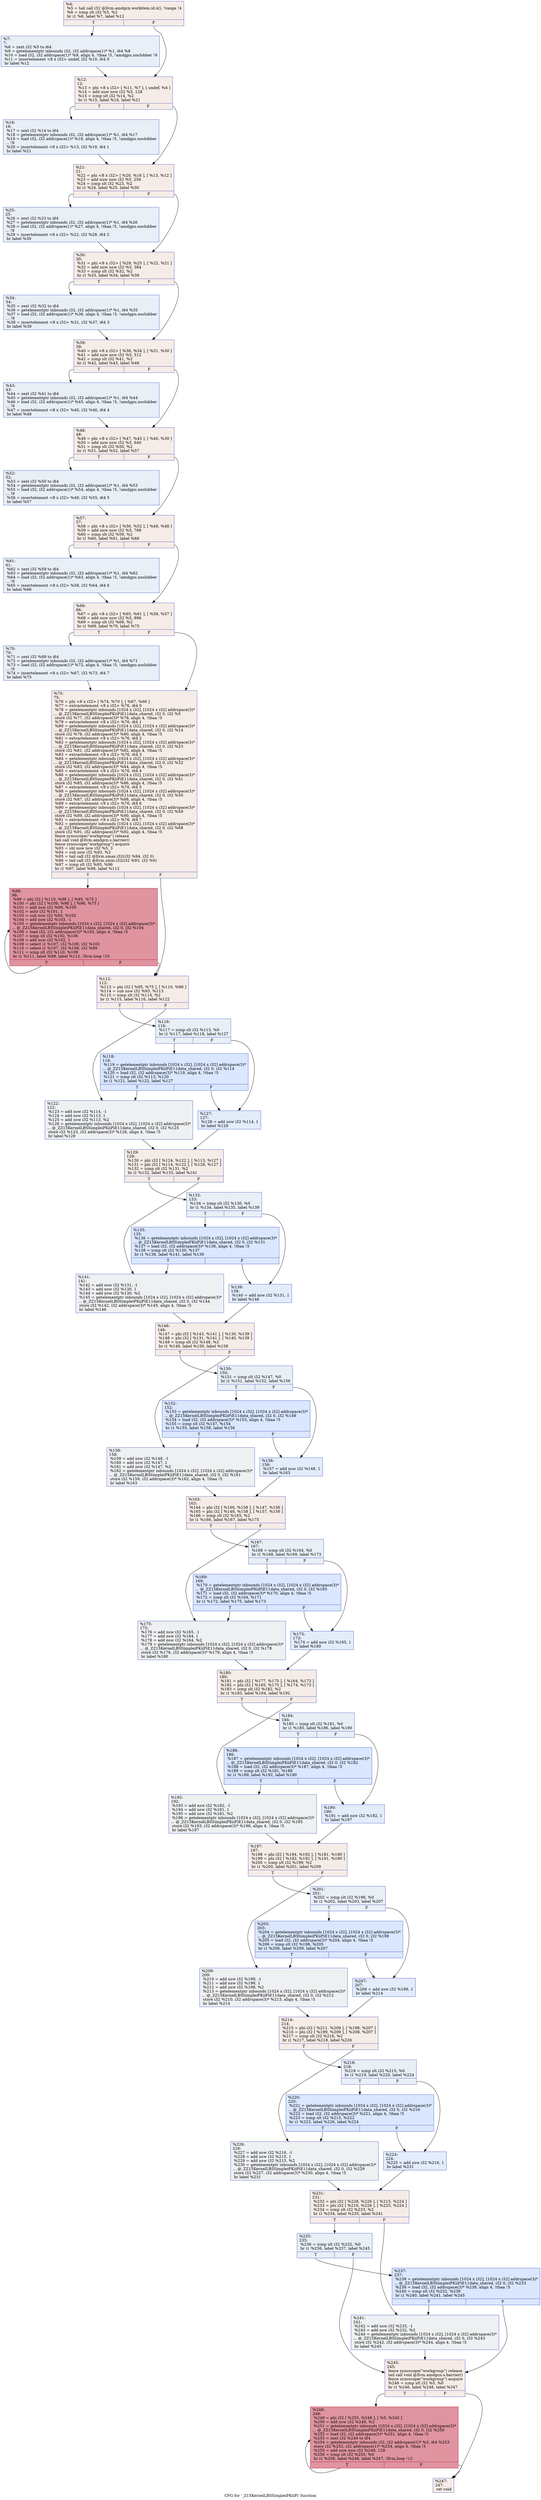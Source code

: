 digraph "CFG for '_Z15KernelLBSSimpleiPKiiPi' function" {
	label="CFG for '_Z15KernelLBSSimpleiPKiiPi' function";

	Node0x52fbf60 [shape=record,color="#3d50c3ff", style=filled, fillcolor="#ead5c970",label="{%4:\l  %5 = tail call i32 @llvm.amdgcn.workitem.id.x(), !range !4\l  %6 = icmp slt i32 %5, %2\l  br i1 %6, label %7, label %12\l|{<s0>T|<s1>F}}"];
	Node0x52fbf60:s0 -> Node0x52fcda0;
	Node0x52fbf60:s1 -> Node0x52fce30;
	Node0x52fcda0 [shape=record,color="#3d50c3ff", style=filled, fillcolor="#cedaeb70",label="{%7:\l7:                                                \l  %8 = zext i32 %5 to i64\l  %9 = getelementptr inbounds i32, i32 addrspace(1)* %1, i64 %8\l  %10 = load i32, i32 addrspace(1)* %9, align 4, !tbaa !5, !amdgpu.noclobber !9\l  %11 = insertelement \<8 x i32\> undef, i32 %10, i64 0\l  br label %12\l}"];
	Node0x52fcda0 -> Node0x52fce30;
	Node0x52fce30 [shape=record,color="#3d50c3ff", style=filled, fillcolor="#ead5c970",label="{%12:\l12:                                               \l  %13 = phi \<8 x i32\> [ %11, %7 ], [ undef, %4 ]\l  %14 = add nuw nsw i32 %5, 128\l  %15 = icmp slt i32 %14, %2\l  br i1 %15, label %16, label %21\l|{<s0>T|<s1>F}}"];
	Node0x52fce30:s0 -> Node0x52fe330;
	Node0x52fce30:s1 -> Node0x52fe380;
	Node0x52fe330 [shape=record,color="#3d50c3ff", style=filled, fillcolor="#cedaeb70",label="{%16:\l16:                                               \l  %17 = zext i32 %14 to i64\l  %18 = getelementptr inbounds i32, i32 addrspace(1)* %1, i64 %17\l  %19 = load i32, i32 addrspace(1)* %18, align 4, !tbaa !5, !amdgpu.noclobber\l... !9\l  %20 = insertelement \<8 x i32\> %13, i32 %19, i64 1\l  br label %21\l}"];
	Node0x52fe330 -> Node0x52fe380;
	Node0x52fe380 [shape=record,color="#3d50c3ff", style=filled, fillcolor="#ead5c970",label="{%21:\l21:                                               \l  %22 = phi \<8 x i32\> [ %20, %16 ], [ %13, %12 ]\l  %23 = add nuw nsw i32 %5, 256\l  %24 = icmp slt i32 %23, %2\l  br i1 %24, label %25, label %30\l|{<s0>T|<s1>F}}"];
	Node0x52fe380:s0 -> Node0x52ff650;
	Node0x52fe380:s1 -> Node0x52ff6a0;
	Node0x52ff650 [shape=record,color="#3d50c3ff", style=filled, fillcolor="#cedaeb70",label="{%25:\l25:                                               \l  %26 = zext i32 %23 to i64\l  %27 = getelementptr inbounds i32, i32 addrspace(1)* %1, i64 %26\l  %28 = load i32, i32 addrspace(1)* %27, align 4, !tbaa !5, !amdgpu.noclobber\l... !9\l  %29 = insertelement \<8 x i32\> %22, i32 %28, i64 2\l  br label %30\l}"];
	Node0x52ff650 -> Node0x52ff6a0;
	Node0x52ff6a0 [shape=record,color="#3d50c3ff", style=filled, fillcolor="#ead5c970",label="{%30:\l30:                                               \l  %31 = phi \<8 x i32\> [ %29, %25 ], [ %22, %21 ]\l  %32 = add nuw nsw i32 %5, 384\l  %33 = icmp slt i32 %32, %2\l  br i1 %33, label %34, label %39\l|{<s0>T|<s1>F}}"];
	Node0x52ff6a0:s0 -> Node0x52fe550;
	Node0x52ff6a0:s1 -> Node0x52ffe30;
	Node0x52fe550 [shape=record,color="#3d50c3ff", style=filled, fillcolor="#cedaeb70",label="{%34:\l34:                                               \l  %35 = zext i32 %32 to i64\l  %36 = getelementptr inbounds i32, i32 addrspace(1)* %1, i64 %35\l  %37 = load i32, i32 addrspace(1)* %36, align 4, !tbaa !5, !amdgpu.noclobber\l... !9\l  %38 = insertelement \<8 x i32\> %31, i32 %37, i64 3\l  br label %39\l}"];
	Node0x52fe550 -> Node0x52ffe30;
	Node0x52ffe30 [shape=record,color="#3d50c3ff", style=filled, fillcolor="#ead5c970",label="{%39:\l39:                                               \l  %40 = phi \<8 x i32\> [ %38, %34 ], [ %31, %30 ]\l  %41 = add nuw nsw i32 %5, 512\l  %42 = icmp slt i32 %41, %2\l  br i1 %42, label %43, label %48\l|{<s0>T|<s1>F}}"];
	Node0x52ffe30:s0 -> Node0x5300410;
	Node0x52ffe30:s1 -> Node0x5300460;
	Node0x5300410 [shape=record,color="#3d50c3ff", style=filled, fillcolor="#cedaeb70",label="{%43:\l43:                                               \l  %44 = zext i32 %41 to i64\l  %45 = getelementptr inbounds i32, i32 addrspace(1)* %1, i64 %44\l  %46 = load i32, i32 addrspace(1)* %45, align 4, !tbaa !5, !amdgpu.noclobber\l... !9\l  %47 = insertelement \<8 x i32\> %40, i32 %46, i64 4\l  br label %48\l}"];
	Node0x5300410 -> Node0x5300460;
	Node0x5300460 [shape=record,color="#3d50c3ff", style=filled, fillcolor="#ead5c970",label="{%48:\l48:                                               \l  %49 = phi \<8 x i32\> [ %47, %43 ], [ %40, %39 ]\l  %50 = add nuw nsw i32 %5, 640\l  %51 = icmp slt i32 %50, %2\l  br i1 %51, label %52, label %57\l|{<s0>T|<s1>F}}"];
	Node0x5300460:s0 -> Node0x5300a70;
	Node0x5300460:s1 -> Node0x5300ac0;
	Node0x5300a70 [shape=record,color="#3d50c3ff", style=filled, fillcolor="#cedaeb70",label="{%52:\l52:                                               \l  %53 = zext i32 %50 to i64\l  %54 = getelementptr inbounds i32, i32 addrspace(1)* %1, i64 %53\l  %55 = load i32, i32 addrspace(1)* %54, align 4, !tbaa !5, !amdgpu.noclobber\l... !9\l  %56 = insertelement \<8 x i32\> %49, i32 %55, i64 5\l  br label %57\l}"];
	Node0x5300a70 -> Node0x5300ac0;
	Node0x5300ac0 [shape=record,color="#3d50c3ff", style=filled, fillcolor="#ead5c970",label="{%57:\l57:                                               \l  %58 = phi \<8 x i32\> [ %56, %52 ], [ %49, %48 ]\l  %59 = add nuw nsw i32 %5, 768\l  %60 = icmp slt i32 %59, %2\l  br i1 %60, label %61, label %66\l|{<s0>T|<s1>F}}"];
	Node0x5300ac0:s0 -> Node0x53010d0;
	Node0x5300ac0:s1 -> Node0x5301120;
	Node0x53010d0 [shape=record,color="#3d50c3ff", style=filled, fillcolor="#cedaeb70",label="{%61:\l61:                                               \l  %62 = zext i32 %59 to i64\l  %63 = getelementptr inbounds i32, i32 addrspace(1)* %1, i64 %62\l  %64 = load i32, i32 addrspace(1)* %63, align 4, !tbaa !5, !amdgpu.noclobber\l... !9\l  %65 = insertelement \<8 x i32\> %58, i32 %64, i64 6\l  br label %66\l}"];
	Node0x53010d0 -> Node0x5301120;
	Node0x5301120 [shape=record,color="#3d50c3ff", style=filled, fillcolor="#ead5c970",label="{%66:\l66:                                               \l  %67 = phi \<8 x i32\> [ %65, %61 ], [ %58, %57 ]\l  %68 = add nuw nsw i32 %5, 896\l  %69 = icmp slt i32 %68, %2\l  br i1 %69, label %70, label %75\l|{<s0>T|<s1>F}}"];
	Node0x5301120:s0 -> Node0x5301940;
	Node0x5301120:s1 -> Node0x5301990;
	Node0x5301940 [shape=record,color="#3d50c3ff", style=filled, fillcolor="#cedaeb70",label="{%70:\l70:                                               \l  %71 = zext i32 %68 to i64\l  %72 = getelementptr inbounds i32, i32 addrspace(1)* %1, i64 %71\l  %73 = load i32, i32 addrspace(1)* %72, align 4, !tbaa !5, !amdgpu.noclobber\l... !9\l  %74 = insertelement \<8 x i32\> %67, i32 %73, i64 7\l  br label %75\l}"];
	Node0x5301940 -> Node0x5301990;
	Node0x5301990 [shape=record,color="#3d50c3ff", style=filled, fillcolor="#ead5c970",label="{%75:\l75:                                               \l  %76 = phi \<8 x i32\> [ %74, %70 ], [ %67, %66 ]\l  %77 = extractelement \<8 x i32\> %76, i64 0\l  %78 = getelementptr inbounds [1024 x i32], [1024 x i32] addrspace(3)*\l... @_ZZ15KernelLBSSimpleiPKiiPiE11data_shared, i32 0, i32 %5\l  store i32 %77, i32 addrspace(3)* %78, align 4, !tbaa !5\l  %79 = extractelement \<8 x i32\> %76, i64 1\l  %80 = getelementptr inbounds [1024 x i32], [1024 x i32] addrspace(3)*\l... @_ZZ15KernelLBSSimpleiPKiiPiE11data_shared, i32 0, i32 %14\l  store i32 %79, i32 addrspace(3)* %80, align 4, !tbaa !5\l  %81 = extractelement \<8 x i32\> %76, i64 2\l  %82 = getelementptr inbounds [1024 x i32], [1024 x i32] addrspace(3)*\l... @_ZZ15KernelLBSSimpleiPKiiPiE11data_shared, i32 0, i32 %23\l  store i32 %81, i32 addrspace(3)* %82, align 4, !tbaa !5\l  %83 = extractelement \<8 x i32\> %76, i64 3\l  %84 = getelementptr inbounds [1024 x i32], [1024 x i32] addrspace(3)*\l... @_ZZ15KernelLBSSimpleiPKiiPiE11data_shared, i32 0, i32 %32\l  store i32 %83, i32 addrspace(3)* %84, align 4, !tbaa !5\l  %85 = extractelement \<8 x i32\> %76, i64 4\l  %86 = getelementptr inbounds [1024 x i32], [1024 x i32] addrspace(3)*\l... @_ZZ15KernelLBSSimpleiPKiiPiE11data_shared, i32 0, i32 %41\l  store i32 %85, i32 addrspace(3)* %86, align 4, !tbaa !5\l  %87 = extractelement \<8 x i32\> %76, i64 5\l  %88 = getelementptr inbounds [1024 x i32], [1024 x i32] addrspace(3)*\l... @_ZZ15KernelLBSSimpleiPKiiPiE11data_shared, i32 0, i32 %50\l  store i32 %87, i32 addrspace(3)* %88, align 4, !tbaa !5\l  %89 = extractelement \<8 x i32\> %76, i64 6\l  %90 = getelementptr inbounds [1024 x i32], [1024 x i32] addrspace(3)*\l... @_ZZ15KernelLBSSimpleiPKiiPiE11data_shared, i32 0, i32 %59\l  store i32 %89, i32 addrspace(3)* %90, align 4, !tbaa !5\l  %91 = extractelement \<8 x i32\> %76, i64 7\l  %92 = getelementptr inbounds [1024 x i32], [1024 x i32] addrspace(3)*\l... @_ZZ15KernelLBSSimpleiPKiiPiE11data_shared, i32 0, i32 %68\l  store i32 %91, i32 addrspace(3)* %92, align 4, !tbaa !5\l  fence syncscope(\"workgroup\") release\l  tail call void @llvm.amdgcn.s.barrier()\l  fence syncscope(\"workgroup\") acquire\l  %93 = shl nuw nsw i32 %5, 3\l  %94 = sub nsw i32 %93, %2\l  %95 = tail call i32 @llvm.smax.i32(i32 %94, i32 0)\l  %96 = tail call i32 @llvm.smin.i32(i32 %93, i32 %0)\l  %97 = icmp slt i32 %95, %96\l  br i1 %97, label %98, label %112\l|{<s0>T|<s1>F}}"];
	Node0x5301990:s0 -> Node0x5303660;
	Node0x5301990:s1 -> Node0x53036f0;
	Node0x5303660 [shape=record,color="#b70d28ff", style=filled, fillcolor="#b70d2870",label="{%98:\l98:                                               \l  %99 = phi i32 [ %110, %98 ], [ %95, %75 ]\l  %100 = phi i32 [ %109, %98 ], [ %96, %75 ]\l  %101 = add nsw i32 %99, %100\l  %102 = ashr i32 %101, 1\l  %103 = sub nsw i32 %93, %102\l  %104 = add nsw i32 %103, -1\l  %105 = getelementptr inbounds [1024 x i32], [1024 x i32] addrspace(3)*\l... @_ZZ15KernelLBSSimpleiPKiiPiE11data_shared, i32 0, i32 %104\l  %106 = load i32, i32 addrspace(3)* %105, align 4, !tbaa !5\l  %107 = icmp slt i32 %102, %106\l  %108 = add nsw i32 %102, 1\l  %109 = select i1 %107, i32 %100, i32 %102\l  %110 = select i1 %107, i32 %108, i32 %99\l  %111 = icmp slt i32 %110, %109\l  br i1 %111, label %98, label %112, !llvm.loop !10\l|{<s0>T|<s1>F}}"];
	Node0x5303660:s0 -> Node0x5303660;
	Node0x5303660:s1 -> Node0x53036f0;
	Node0x53036f0 [shape=record,color="#3d50c3ff", style=filled, fillcolor="#ead5c970",label="{%112:\l112:                                              \l  %113 = phi i32 [ %95, %75 ], [ %110, %98 ]\l  %114 = sub nsw i32 %93, %113\l  %115 = icmp slt i32 %114, %2\l  br i1 %115, label %116, label %122\l|{<s0>T|<s1>F}}"];
	Node0x53036f0:s0 -> Node0x53044d0;
	Node0x53036f0:s1 -> Node0x5304520;
	Node0x53044d0 [shape=record,color="#3d50c3ff", style=filled, fillcolor="#cedaeb70",label="{%116:\l116:                                              \l  %117 = icmp slt i32 %113, %0\l  br i1 %117, label %118, label %127\l|{<s0>T|<s1>F}}"];
	Node0x53044d0:s0 -> Node0x53046f0;
	Node0x53044d0:s1 -> Node0x5304740;
	Node0x53046f0 [shape=record,color="#3d50c3ff", style=filled, fillcolor="#abc8fd70",label="{%118:\l118:                                              \l  %119 = getelementptr inbounds [1024 x i32], [1024 x i32] addrspace(3)*\l... @_ZZ15KernelLBSSimpleiPKiiPiE11data_shared, i32 0, i32 %114\l  %120 = load i32, i32 addrspace(3)* %119, align 4, !tbaa !5\l  %121 = icmp slt i32 %113, %120\l  br i1 %121, label %122, label %127\l|{<s0>T|<s1>F}}"];
	Node0x53046f0:s0 -> Node0x5304520;
	Node0x53046f0:s1 -> Node0x5304740;
	Node0x5304520 [shape=record,color="#3d50c3ff", style=filled, fillcolor="#d9dce170",label="{%122:\l122:                                              \l  %123 = add nsw i32 %114, -1\l  %124 = add nsw i32 %113, 1\l  %125 = add nsw i32 %113, %2\l  %126 = getelementptr inbounds [1024 x i32], [1024 x i32] addrspace(3)*\l... @_ZZ15KernelLBSSimpleiPKiiPiE11data_shared, i32 0, i32 %125\l  store i32 %123, i32 addrspace(3)* %126, align 4, !tbaa !5\l  br label %129\l}"];
	Node0x5304520 -> Node0x5304880;
	Node0x5304740 [shape=record,color="#3d50c3ff", style=filled, fillcolor="#bfd3f670",label="{%127:\l127:                                              \l  %128 = add nsw i32 %114, 1\l  br label %129\l}"];
	Node0x5304740 -> Node0x5304880;
	Node0x5304880 [shape=record,color="#3d50c3ff", style=filled, fillcolor="#ead5c970",label="{%129:\l129:                                              \l  %130 = phi i32 [ %124, %122 ], [ %113, %127 ]\l  %131 = phi i32 [ %114, %122 ], [ %128, %127 ]\l  %132 = icmp slt i32 %131, %2\l  br i1 %132, label %133, label %141\l|{<s0>T|<s1>F}}"];
	Node0x5304880:s0 -> Node0x5301640;
	Node0x5304880:s1 -> Node0x5301690;
	Node0x5301640 [shape=record,color="#3d50c3ff", style=filled, fillcolor="#cedaeb70",label="{%133:\l133:                                              \l  %134 = icmp slt i32 %130, %0\l  br i1 %134, label %135, label %139\l|{<s0>T|<s1>F}}"];
	Node0x5301640:s0 -> Node0x5301790;
	Node0x5301640:s1 -> Node0x53057e0;
	Node0x5301790 [shape=record,color="#3d50c3ff", style=filled, fillcolor="#abc8fd70",label="{%135:\l135:                                              \l  %136 = getelementptr inbounds [1024 x i32], [1024 x i32] addrspace(3)*\l... @_ZZ15KernelLBSSimpleiPKiiPiE11data_shared, i32 0, i32 %131\l  %137 = load i32, i32 addrspace(3)* %136, align 4, !tbaa !5\l  %138 = icmp slt i32 %130, %137\l  br i1 %138, label %141, label %139\l|{<s0>T|<s1>F}}"];
	Node0x5301790:s0 -> Node0x5301690;
	Node0x5301790:s1 -> Node0x53057e0;
	Node0x53057e0 [shape=record,color="#3d50c3ff", style=filled, fillcolor="#bfd3f670",label="{%139:\l139:                                              \l  %140 = add nsw i32 %131, 1\l  br label %146\l}"];
	Node0x53057e0 -> Node0x53058e0;
	Node0x5301690 [shape=record,color="#3d50c3ff", style=filled, fillcolor="#d9dce170",label="{%141:\l141:                                              \l  %142 = add nsw i32 %131, -1\l  %143 = add nsw i32 %130, 1\l  %144 = add nsw i32 %130, %2\l  %145 = getelementptr inbounds [1024 x i32], [1024 x i32] addrspace(3)*\l... @_ZZ15KernelLBSSimpleiPKiiPiE11data_shared, i32 0, i32 %144\l  store i32 %142, i32 addrspace(3)* %145, align 4, !tbaa !5\l  br label %146\l}"];
	Node0x5301690 -> Node0x53058e0;
	Node0x53058e0 [shape=record,color="#3d50c3ff", style=filled, fillcolor="#ead5c970",label="{%146:\l146:                                              \l  %147 = phi i32 [ %143, %141 ], [ %130, %139 ]\l  %148 = phi i32 [ %131, %141 ], [ %140, %139 ]\l  %149 = icmp slt i32 %148, %2\l  br i1 %149, label %150, label %158\l|{<s0>T|<s1>F}}"];
	Node0x53058e0:s0 -> Node0x5306200;
	Node0x53058e0:s1 -> Node0x5306250;
	Node0x5306200 [shape=record,color="#3d50c3ff", style=filled, fillcolor="#cedaeb70",label="{%150:\l150:                                              \l  %151 = icmp slt i32 %147, %0\l  br i1 %151, label %152, label %156\l|{<s0>T|<s1>F}}"];
	Node0x5306200:s0 -> Node0x53063e0;
	Node0x5306200:s1 -> Node0x5306430;
	Node0x53063e0 [shape=record,color="#3d50c3ff", style=filled, fillcolor="#abc8fd70",label="{%152:\l152:                                              \l  %153 = getelementptr inbounds [1024 x i32], [1024 x i32] addrspace(3)*\l... @_ZZ15KernelLBSSimpleiPKiiPiE11data_shared, i32 0, i32 %148\l  %154 = load i32, i32 addrspace(3)* %153, align 4, !tbaa !5\l  %155 = icmp slt i32 %147, %154\l  br i1 %155, label %158, label %156\l|{<s0>T|<s1>F}}"];
	Node0x53063e0:s0 -> Node0x5306250;
	Node0x53063e0:s1 -> Node0x5306430;
	Node0x5306430 [shape=record,color="#3d50c3ff", style=filled, fillcolor="#bfd3f670",label="{%156:\l156:                                              \l  %157 = add nsw i32 %148, 1\l  br label %163\l}"];
	Node0x5306430 -> Node0x5306530;
	Node0x5306250 [shape=record,color="#3d50c3ff", style=filled, fillcolor="#d9dce170",label="{%158:\l158:                                              \l  %159 = add nsw i32 %148, -1\l  %160 = add nsw i32 %147, 1\l  %161 = add nsw i32 %147, %2\l  %162 = getelementptr inbounds [1024 x i32], [1024 x i32] addrspace(3)*\l... @_ZZ15KernelLBSSimpleiPKiiPiE11data_shared, i32 0, i32 %161\l  store i32 %159, i32 addrspace(3)* %162, align 4, !tbaa !5\l  br label %163\l}"];
	Node0x5306250 -> Node0x5306530;
	Node0x5306530 [shape=record,color="#3d50c3ff", style=filled, fillcolor="#ead5c970",label="{%163:\l163:                                              \l  %164 = phi i32 [ %160, %158 ], [ %147, %156 ]\l  %165 = phi i32 [ %148, %158 ], [ %157, %156 ]\l  %166 = icmp slt i32 %165, %2\l  br i1 %166, label %167, label %175\l|{<s0>T|<s1>F}}"];
	Node0x5306530:s0 -> Node0x5306e50;
	Node0x5306530:s1 -> Node0x5306ea0;
	Node0x5306e50 [shape=record,color="#3d50c3ff", style=filled, fillcolor="#cedaeb70",label="{%167:\l167:                                              \l  %168 = icmp slt i32 %164, %0\l  br i1 %168, label %169, label %173\l|{<s0>T|<s1>F}}"];
	Node0x5306e50:s0 -> Node0x5307030;
	Node0x5306e50:s1 -> Node0x5307080;
	Node0x5307030 [shape=record,color="#3d50c3ff", style=filled, fillcolor="#abc8fd70",label="{%169:\l169:                                              \l  %170 = getelementptr inbounds [1024 x i32], [1024 x i32] addrspace(3)*\l... @_ZZ15KernelLBSSimpleiPKiiPiE11data_shared, i32 0, i32 %165\l  %171 = load i32, i32 addrspace(3)* %170, align 4, !tbaa !5\l  %172 = icmp slt i32 %164, %171\l  br i1 %172, label %175, label %173\l|{<s0>T|<s1>F}}"];
	Node0x5307030:s0 -> Node0x5306ea0;
	Node0x5307030:s1 -> Node0x5307080;
	Node0x5307080 [shape=record,color="#3d50c3ff", style=filled, fillcolor="#bfd3f670",label="{%173:\l173:                                              \l  %174 = add nsw i32 %165, 1\l  br label %180\l}"];
	Node0x5307080 -> Node0x5307180;
	Node0x5306ea0 [shape=record,color="#3d50c3ff", style=filled, fillcolor="#d9dce170",label="{%175:\l175:                                              \l  %176 = add nsw i32 %165, -1\l  %177 = add nsw i32 %164, 1\l  %178 = add nsw i32 %164, %2\l  %179 = getelementptr inbounds [1024 x i32], [1024 x i32] addrspace(3)*\l... @_ZZ15KernelLBSSimpleiPKiiPiE11data_shared, i32 0, i32 %178\l  store i32 %176, i32 addrspace(3)* %179, align 4, !tbaa !5\l  br label %180\l}"];
	Node0x5306ea0 -> Node0x5307180;
	Node0x5307180 [shape=record,color="#3d50c3ff", style=filled, fillcolor="#ead5c970",label="{%180:\l180:                                              \l  %181 = phi i32 [ %177, %175 ], [ %164, %173 ]\l  %182 = phi i32 [ %165, %175 ], [ %174, %173 ]\l  %183 = icmp slt i32 %182, %2\l  br i1 %183, label %184, label %192\l|{<s0>T|<s1>F}}"];
	Node0x5307180:s0 -> Node0x5307aa0;
	Node0x5307180:s1 -> Node0x5307af0;
	Node0x5307aa0 [shape=record,color="#3d50c3ff", style=filled, fillcolor="#cedaeb70",label="{%184:\l184:                                              \l  %185 = icmp slt i32 %181, %0\l  br i1 %185, label %186, label %190\l|{<s0>T|<s1>F}}"];
	Node0x5307aa0:s0 -> Node0x5307c80;
	Node0x5307aa0:s1 -> Node0x5307cd0;
	Node0x5307c80 [shape=record,color="#3d50c3ff", style=filled, fillcolor="#abc8fd70",label="{%186:\l186:                                              \l  %187 = getelementptr inbounds [1024 x i32], [1024 x i32] addrspace(3)*\l... @_ZZ15KernelLBSSimpleiPKiiPiE11data_shared, i32 0, i32 %182\l  %188 = load i32, i32 addrspace(3)* %187, align 4, !tbaa !5\l  %189 = icmp slt i32 %181, %188\l  br i1 %189, label %192, label %190\l|{<s0>T|<s1>F}}"];
	Node0x5307c80:s0 -> Node0x5307af0;
	Node0x5307c80:s1 -> Node0x5307cd0;
	Node0x5307cd0 [shape=record,color="#3d50c3ff", style=filled, fillcolor="#bfd3f670",label="{%190:\l190:                                              \l  %191 = add nsw i32 %182, 1\l  br label %197\l}"];
	Node0x5307cd0 -> Node0x5307dd0;
	Node0x5307af0 [shape=record,color="#3d50c3ff", style=filled, fillcolor="#d9dce170",label="{%192:\l192:                                              \l  %193 = add nsw i32 %182, -1\l  %194 = add nsw i32 %181, 1\l  %195 = add nsw i32 %181, %2\l  %196 = getelementptr inbounds [1024 x i32], [1024 x i32] addrspace(3)*\l... @_ZZ15KernelLBSSimpleiPKiiPiE11data_shared, i32 0, i32 %195\l  store i32 %193, i32 addrspace(3)* %196, align 4, !tbaa !5\l  br label %197\l}"];
	Node0x5307af0 -> Node0x5307dd0;
	Node0x5307dd0 [shape=record,color="#3d50c3ff", style=filled, fillcolor="#ead5c970",label="{%197:\l197:                                              \l  %198 = phi i32 [ %194, %192 ], [ %181, %190 ]\l  %199 = phi i32 [ %182, %192 ], [ %191, %190 ]\l  %200 = icmp slt i32 %199, %2\l  br i1 %200, label %201, label %209\l|{<s0>T|<s1>F}}"];
	Node0x5307dd0:s0 -> Node0x53086f0;
	Node0x5307dd0:s1 -> Node0x5308740;
	Node0x53086f0 [shape=record,color="#3d50c3ff", style=filled, fillcolor="#cedaeb70",label="{%201:\l201:                                              \l  %202 = icmp slt i32 %198, %0\l  br i1 %202, label %203, label %207\l|{<s0>T|<s1>F}}"];
	Node0x53086f0:s0 -> Node0x53088d0;
	Node0x53086f0:s1 -> Node0x5308920;
	Node0x53088d0 [shape=record,color="#3d50c3ff", style=filled, fillcolor="#abc8fd70",label="{%203:\l203:                                              \l  %204 = getelementptr inbounds [1024 x i32], [1024 x i32] addrspace(3)*\l... @_ZZ15KernelLBSSimpleiPKiiPiE11data_shared, i32 0, i32 %199\l  %205 = load i32, i32 addrspace(3)* %204, align 4, !tbaa !5\l  %206 = icmp slt i32 %198, %205\l  br i1 %206, label %209, label %207\l|{<s0>T|<s1>F}}"];
	Node0x53088d0:s0 -> Node0x5308740;
	Node0x53088d0:s1 -> Node0x5308920;
	Node0x5308920 [shape=record,color="#3d50c3ff", style=filled, fillcolor="#bfd3f670",label="{%207:\l207:                                              \l  %208 = add nsw i32 %199, 1\l  br label %214\l}"];
	Node0x5308920 -> Node0x5308a20;
	Node0x5308740 [shape=record,color="#3d50c3ff", style=filled, fillcolor="#d9dce170",label="{%209:\l209:                                              \l  %210 = add nsw i32 %199, -1\l  %211 = add nsw i32 %198, 1\l  %212 = add nsw i32 %198, %2\l  %213 = getelementptr inbounds [1024 x i32], [1024 x i32] addrspace(3)*\l... @_ZZ15KernelLBSSimpleiPKiiPiE11data_shared, i32 0, i32 %212\l  store i32 %210, i32 addrspace(3)* %213, align 4, !tbaa !5\l  br label %214\l}"];
	Node0x5308740 -> Node0x5308a20;
	Node0x5308a20 [shape=record,color="#3d50c3ff", style=filled, fillcolor="#ead5c970",label="{%214:\l214:                                              \l  %215 = phi i32 [ %211, %209 ], [ %198, %207 ]\l  %216 = phi i32 [ %199, %209 ], [ %208, %207 ]\l  %217 = icmp slt i32 %216, %2\l  br i1 %217, label %218, label %226\l|{<s0>T|<s1>F}}"];
	Node0x5308a20:s0 -> Node0x5309340;
	Node0x5308a20:s1 -> Node0x5309390;
	Node0x5309340 [shape=record,color="#3d50c3ff", style=filled, fillcolor="#cedaeb70",label="{%218:\l218:                                              \l  %219 = icmp slt i32 %215, %0\l  br i1 %219, label %220, label %224\l|{<s0>T|<s1>F}}"];
	Node0x5309340:s0 -> Node0x5309520;
	Node0x5309340:s1 -> Node0x5309570;
	Node0x5309520 [shape=record,color="#3d50c3ff", style=filled, fillcolor="#abc8fd70",label="{%220:\l220:                                              \l  %221 = getelementptr inbounds [1024 x i32], [1024 x i32] addrspace(3)*\l... @_ZZ15KernelLBSSimpleiPKiiPiE11data_shared, i32 0, i32 %216\l  %222 = load i32, i32 addrspace(3)* %221, align 4, !tbaa !5\l  %223 = icmp slt i32 %215, %222\l  br i1 %223, label %226, label %224\l|{<s0>T|<s1>F}}"];
	Node0x5309520:s0 -> Node0x5309390;
	Node0x5309520:s1 -> Node0x5309570;
	Node0x5309570 [shape=record,color="#3d50c3ff", style=filled, fillcolor="#bfd3f670",label="{%224:\l224:                                              \l  %225 = add nsw i32 %216, 1\l  br label %231\l}"];
	Node0x5309570 -> Node0x5309670;
	Node0x5309390 [shape=record,color="#3d50c3ff", style=filled, fillcolor="#d9dce170",label="{%226:\l226:                                              \l  %227 = add nsw i32 %216, -1\l  %228 = add nsw i32 %215, 1\l  %229 = add nsw i32 %215, %2\l  %230 = getelementptr inbounds [1024 x i32], [1024 x i32] addrspace(3)*\l... @_ZZ15KernelLBSSimpleiPKiiPiE11data_shared, i32 0, i32 %229\l  store i32 %227, i32 addrspace(3)* %230, align 4, !tbaa !5\l  br label %231\l}"];
	Node0x5309390 -> Node0x5309670;
	Node0x5309670 [shape=record,color="#3d50c3ff", style=filled, fillcolor="#ead5c970",label="{%231:\l231:                                              \l  %232 = phi i32 [ %228, %226 ], [ %215, %224 ]\l  %233 = phi i32 [ %216, %226 ], [ %225, %224 ]\l  %234 = icmp slt i32 %233, %2\l  br i1 %234, label %235, label %241\l|{<s0>T|<s1>F}}"];
	Node0x5309670:s0 -> Node0x5309f90;
	Node0x5309670:s1 -> Node0x5309fe0;
	Node0x5309f90 [shape=record,color="#3d50c3ff", style=filled, fillcolor="#cedaeb70",label="{%235:\l235:                                              \l  %236 = icmp slt i32 %232, %0\l  br i1 %236, label %237, label %245\l|{<s0>T|<s1>F}}"];
	Node0x5309f90:s0 -> Node0x530a170;
	Node0x5309f90:s1 -> Node0x530a1c0;
	Node0x530a170 [shape=record,color="#3d50c3ff", style=filled, fillcolor="#abc8fd70",label="{%237:\l237:                                              \l  %238 = getelementptr inbounds [1024 x i32], [1024 x i32] addrspace(3)*\l... @_ZZ15KernelLBSSimpleiPKiiPiE11data_shared, i32 0, i32 %233\l  %239 = load i32, i32 addrspace(3)* %238, align 4, !tbaa !5\l  %240 = icmp slt i32 %232, %239\l  br i1 %240, label %241, label %245\l|{<s0>T|<s1>F}}"];
	Node0x530a170:s0 -> Node0x5309fe0;
	Node0x530a170:s1 -> Node0x530a1c0;
	Node0x5309fe0 [shape=record,color="#3d50c3ff", style=filled, fillcolor="#d9dce170",label="{%241:\l241:                                              \l  %242 = add nsw i32 %233, -1\l  %243 = add nsw i32 %232, %2\l  %244 = getelementptr inbounds [1024 x i32], [1024 x i32] addrspace(3)*\l... @_ZZ15KernelLBSSimpleiPKiiPiE11data_shared, i32 0, i32 %243\l  store i32 %242, i32 addrspace(3)* %244, align 4, !tbaa !5\l  br label %245\l}"];
	Node0x5309fe0 -> Node0x530a1c0;
	Node0x530a1c0 [shape=record,color="#3d50c3ff", style=filled, fillcolor="#ead5c970",label="{%245:\l245:                                              \l  fence syncscope(\"workgroup\") release\l  tail call void @llvm.amdgcn.s.barrier()\l  fence syncscope(\"workgroup\") acquire\l  %246 = icmp slt i32 %5, %0\l  br i1 %246, label %248, label %247\l|{<s0>T|<s1>F}}"];
	Node0x530a1c0:s0 -> Node0x530aa10;
	Node0x530a1c0:s1 -> Node0x530aa60;
	Node0x530aa60 [shape=record,color="#3d50c3ff", style=filled, fillcolor="#ead5c970",label="{%247:\l247:                                              \l  ret void\l}"];
	Node0x530aa10 [shape=record,color="#b70d28ff", style=filled, fillcolor="#b70d2870",label="{%248:\l248:                                              \l  %249 = phi i32 [ %255, %248 ], [ %5, %245 ]\l  %250 = add nsw i32 %249, %2\l  %251 = getelementptr inbounds [1024 x i32], [1024 x i32] addrspace(3)*\l... @_ZZ15KernelLBSSimpleiPKiiPiE11data_shared, i32 0, i32 %250\l  %252 = load i32, i32 addrspace(3)* %251, align 4, !tbaa !5\l  %253 = zext i32 %249 to i64\l  %254 = getelementptr inbounds i32, i32 addrspace(1)* %3, i64 %253\l  store i32 %252, i32 addrspace(1)* %254, align 4, !tbaa !5\l  %255 = add nuw nsw i32 %249, 128\l  %256 = icmp slt i32 %255, %0\l  br i1 %256, label %248, label %247, !llvm.loop !12\l|{<s0>T|<s1>F}}"];
	Node0x530aa10:s0 -> Node0x530aa10;
	Node0x530aa10:s1 -> Node0x530aa60;
}
